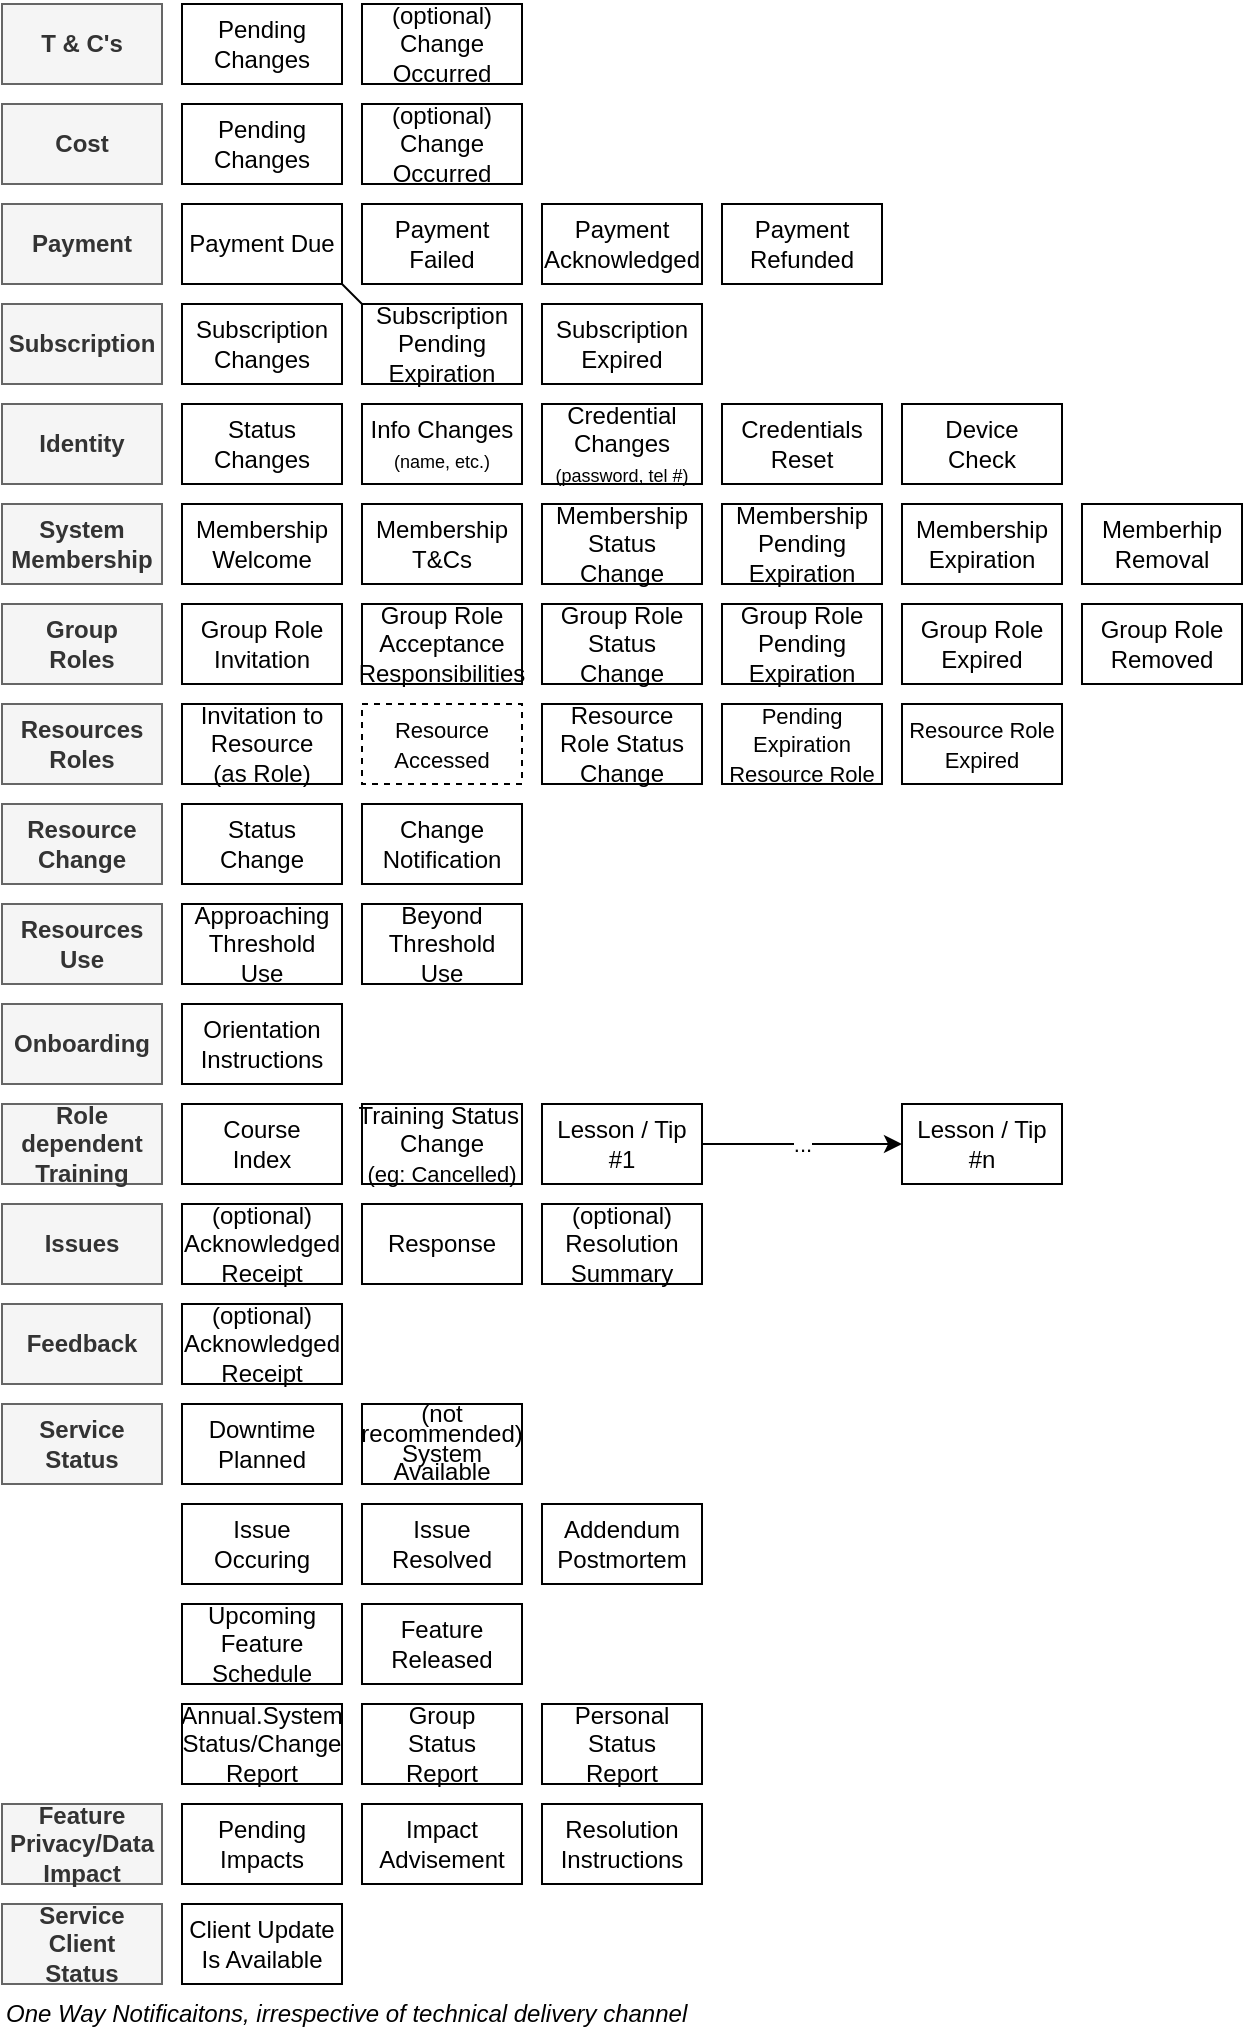 <mxfile version="18.0.2" type="google"><diagram id="g_29MO1cNYQMe4r0VEh6" name="Information/Notifications"><mxGraphModel grid="1" page="1" gridSize="10" guides="1" tooltips="1" connect="1" arrows="1" fold="1" pageScale="1" pageWidth="827" pageHeight="1169" math="0" shadow="0"><root><mxCell id="0"/><mxCell id="1" parent="0"/><mxCell id="Qis3oK2ZNwEPaE39hy7B-1" value="Onboarding" style="rounded=0;whiteSpace=wrap;html=1;fillColor=#f5f5f5;fontColor=#333333;strokeColor=#666666;fontStyle=1" vertex="1" parent="1"><mxGeometry x="120" y="620" width="80" height="40" as="geometry"/></mxCell><mxCell id="Qis3oK2ZNwEPaE39hy7B-2" value="Membership&lt;br&gt;Welcome" style="rounded=0;whiteSpace=wrap;html=1;" vertex="1" parent="1"><mxGeometry x="210" y="370" width="80" height="40" as="geometry"/></mxCell><mxCell id="Qis3oK2ZNwEPaE39hy7B-3" value="Issues" style="rounded=0;whiteSpace=wrap;html=1;fillColor=#f5f5f5;fontColor=#333333;strokeColor=#666666;fontStyle=1" vertex="1" parent="1"><mxGeometry x="120" y="720" width="80" height="40" as="geometry"/></mxCell><mxCell id="Qis3oK2ZNwEPaE39hy7B-4" value="(optional)&lt;br&gt;Acknowledged&lt;br&gt;Receipt" style="rounded=0;whiteSpace=wrap;html=1;" vertex="1" parent="1"><mxGeometry x="210" y="720" width="80" height="40" as="geometry"/></mxCell><mxCell id="Qis3oK2ZNwEPaE39hy7B-5" value="Orientation&lt;br&gt;Instructions" style="rounded=0;whiteSpace=wrap;html=1;" vertex="1" parent="1"><mxGeometry x="210" y="620" width="80" height="40" as="geometry"/></mxCell><mxCell id="Qis3oK2ZNwEPaE39hy7B-6" value="Feedback" style="rounded=0;whiteSpace=wrap;html=1;fillColor=#f5f5f5;fontColor=#333333;strokeColor=#666666;fontStyle=1" vertex="1" parent="1"><mxGeometry x="120" y="770" width="80" height="40" as="geometry"/></mxCell><mxCell id="Qis3oK2ZNwEPaE39hy7B-7" value="(optional)&lt;br&gt;Acknowledged&lt;br&gt;Receipt" style="rounded=0;whiteSpace=wrap;html=1;" vertex="1" parent="1"><mxGeometry x="210" y="770" width="80" height="40" as="geometry"/></mxCell><mxCell id="Qis3oK2ZNwEPaE39hy7B-8" value="Role dependent&lt;br&gt;Training" style="rounded=0;whiteSpace=wrap;html=1;fillColor=#f5f5f5;fontColor=#333333;strokeColor=#666666;fontStyle=1" vertex="1" parent="1"><mxGeometry x="120" y="670" width="80" height="40" as="geometry"/></mxCell><mxCell id="Qis3oK2ZNwEPaE39hy7B-9" value="Course&lt;br&gt;Index" style="rounded=0;whiteSpace=wrap;html=1;" vertex="1" parent="1"><mxGeometry x="210" y="670" width="80" height="40" as="geometry"/></mxCell><mxCell id="Qis3oK2ZNwEPaE39hy7B-10" value="..." style="edgeStyle=orthogonalEdgeStyle;rounded=0;orthogonalLoop=1;jettySize=auto;html=1;entryX=0;entryY=0.5;entryDx=0;entryDy=0;" edge="1" parent="1" source="Qis3oK2ZNwEPaE39hy7B-11" target="Qis3oK2ZNwEPaE39hy7B-12"><mxGeometry relative="1" as="geometry"/></mxCell><mxCell id="Qis3oK2ZNwEPaE39hy7B-11" value="Lesson / Tip #1" style="rounded=0;whiteSpace=wrap;html=1;" vertex="1" parent="1"><mxGeometry x="390" y="670" width="80" height="40" as="geometry"/></mxCell><mxCell id="Qis3oK2ZNwEPaE39hy7B-12" value="Lesson / Tip #n" style="rounded=0;whiteSpace=wrap;html=1;" vertex="1" parent="1"><mxGeometry x="570" y="670" width="80" height="40" as="geometry"/></mxCell><mxCell id="Qis3oK2ZNwEPaE39hy7B-13" value="Service Status" style="rounded=0;whiteSpace=wrap;html=1;fillColor=#f5f5f5;fontColor=#333333;strokeColor=#666666;fontStyle=1" vertex="1" parent="1"><mxGeometry x="120" y="820" width="80" height="40" as="geometry"/></mxCell><mxCell id="Qis3oK2ZNwEPaE39hy7B-14" value="Downtime Planned" style="rounded=0;whiteSpace=wrap;html=1;" vertex="1" parent="1"><mxGeometry x="210" y="820" width="80" height="40" as="geometry"/></mxCell><mxCell id="Qis3oK2ZNwEPaE39hy7B-15" value="Issue Occuring" style="rounded=0;whiteSpace=wrap;html=1;" vertex="1" parent="1"><mxGeometry x="210" y="870" width="80" height="40" as="geometry"/></mxCell><mxCell id="Qis3oK2ZNwEPaE39hy7B-16" value="Issue Resolved" style="rounded=0;whiteSpace=wrap;html=1;" vertex="1" parent="1"><mxGeometry x="300" y="870" width="80" height="40" as="geometry"/></mxCell><mxCell id="Qis3oK2ZNwEPaE39hy7B-17" value="&lt;p style=&quot;line-height: 0.8;&quot;&gt;(not recommended)&lt;br&gt;System Available&lt;/p&gt;" style="rounded=0;whiteSpace=wrap;html=1;" vertex="1" parent="1"><mxGeometry x="300" y="820" width="80" height="40" as="geometry"/></mxCell><mxCell id="Qis3oK2ZNwEPaE39hy7B-18" value="Addendum&lt;br&gt;Postmortem" style="rounded=0;whiteSpace=wrap;html=1;" vertex="1" parent="1"><mxGeometry x="390" y="870" width="80" height="40" as="geometry"/></mxCell><mxCell id="Qis3oK2ZNwEPaE39hy7B-19" value="Upcoming&lt;br&gt;Feature Schedule" style="rounded=0;whiteSpace=wrap;html=1;" vertex="1" parent="1"><mxGeometry x="210" y="920" width="80" height="40" as="geometry"/></mxCell><mxCell id="Qis3oK2ZNwEPaE39hy7B-20" value="Feature Released" style="rounded=0;whiteSpace=wrap;html=1;" vertex="1" parent="1"><mxGeometry x="300" y="920" width="80" height="40" as="geometry"/></mxCell><mxCell id="Qis3oK2ZNwEPaE39hy7B-21" value="Group Role Invitation" style="rounded=0;whiteSpace=wrap;html=1;" vertex="1" parent="1"><mxGeometry x="210" y="420" width="80" height="40" as="geometry"/></mxCell><mxCell id="Qis3oK2ZNwEPaE39hy7B-22" value="Group Role Acceptance Responsibilities" style="rounded=0;whiteSpace=wrap;html=1;" vertex="1" parent="1"><mxGeometry x="300" y="420" width="80" height="40" as="geometry"/></mxCell><mxCell id="Qis3oK2ZNwEPaE39hy7B-23" value="T &amp;amp; C's" style="rounded=0;whiteSpace=wrap;html=1;fillColor=#f5f5f5;fontColor=#333333;strokeColor=#666666;fontStyle=1" vertex="1" parent="1"><mxGeometry x="120" y="120" width="80" height="40" as="geometry"/></mxCell><mxCell id="Qis3oK2ZNwEPaE39hy7B-24" value="Pending Changes" style="rounded=0;whiteSpace=wrap;html=1;" vertex="1" parent="1"><mxGeometry x="210" y="120" width="80" height="40" as="geometry"/></mxCell><mxCell id="Qis3oK2ZNwEPaE39hy7B-25" value="(optional)&lt;br&gt;Change Occurred" style="rounded=0;whiteSpace=wrap;html=1;" vertex="1" parent="1"><mxGeometry x="300" y="120" width="80" height="40" as="geometry"/></mxCell><mxCell id="Qis3oK2ZNwEPaE39hy7B-26" value="Cost" style="rounded=0;whiteSpace=wrap;html=1;fillColor=#f5f5f5;fontColor=#333333;strokeColor=#666666;fontStyle=1" vertex="1" parent="1"><mxGeometry x="120" y="170" width="80" height="40" as="geometry"/></mxCell><mxCell id="Qis3oK2ZNwEPaE39hy7B-27" value="Pending Changes" style="rounded=0;whiteSpace=wrap;html=1;" vertex="1" parent="1"><mxGeometry x="210" y="170" width="80" height="40" as="geometry"/></mxCell><mxCell id="Qis3oK2ZNwEPaE39hy7B-28" value="(optional)&lt;br&gt;Change Occurred" style="rounded=0;whiteSpace=wrap;html=1;" vertex="1" parent="1"><mxGeometry x="300" y="170" width="80" height="40" as="geometry"/></mxCell><mxCell id="Qis3oK2ZNwEPaE39hy7B-29" value="Feature Privacy/Data&lt;br&gt;Impact" style="rounded=0;whiteSpace=wrap;html=1;fillColor=#f5f5f5;fontColor=#333333;strokeColor=#666666;fontStyle=1" vertex="1" parent="1"><mxGeometry x="120" y="1020" width="80" height="40" as="geometry"/></mxCell><mxCell id="Qis3oK2ZNwEPaE39hy7B-30" value="Pending Impacts" style="rounded=0;whiteSpace=wrap;html=1;" vertex="1" parent="1"><mxGeometry x="210" y="1020" width="80" height="40" as="geometry"/></mxCell><mxCell id="Qis3oK2ZNwEPaE39hy7B-31" value="Annual.System Status/Change&lt;br&gt;Report" style="rounded=0;whiteSpace=wrap;html=1;" vertex="1" parent="1"><mxGeometry x="210" y="970" width="80" height="40" as="geometry"/></mxCell><mxCell id="Qis3oK2ZNwEPaE39hy7B-32" value="Resolution&lt;br&gt;Instructions" style="rounded=0;whiteSpace=wrap;html=1;" vertex="1" parent="1"><mxGeometry x="390" y="1020" width="80" height="40" as="geometry"/></mxCell><mxCell id="Qis3oK2ZNwEPaE39hy7B-33" value="Group Role&lt;br&gt;Pending Expiration" style="rounded=0;whiteSpace=wrap;html=1;" vertex="1" parent="1"><mxGeometry x="480" y="420" width="80" height="40" as="geometry"/></mxCell><mxCell id="Qis3oK2ZNwEPaE39hy7B-34" value="Group Role&lt;br&gt;Removed" style="rounded=0;whiteSpace=wrap;html=1;" vertex="1" parent="1"><mxGeometry x="660" y="420" width="80" height="40" as="geometry"/></mxCell><mxCell id="Qis3oK2ZNwEPaE39hy7B-35" value="Membership&lt;br&gt;Pending Expiration" style="rounded=0;whiteSpace=wrap;html=1;" vertex="1" parent="1"><mxGeometry x="480" y="370" width="80" height="40" as="geometry"/></mxCell><mxCell id="Qis3oK2ZNwEPaE39hy7B-36" value="Membership&lt;br&gt;Expiration" style="rounded=0;whiteSpace=wrap;html=1;" vertex="1" parent="1"><mxGeometry x="570" y="370" width="80" height="40" as="geometry"/></mxCell><mxCell id="Qis3oK2ZNwEPaE39hy7B-37" value="Subscription" style="rounded=0;whiteSpace=wrap;html=1;fillColor=#f5f5f5;fontColor=#333333;strokeColor=#666666;fontStyle=1" vertex="1" parent="1"><mxGeometry x="120" y="270" width="80" height="40" as="geometry"/></mxCell><mxCell id="Qis3oK2ZNwEPaE39hy7B-38" value="Subscription&lt;br&gt;Pending&lt;br&gt;Expiration" style="rounded=0;whiteSpace=wrap;html=1;" vertex="1" parent="1"><mxGeometry x="300" y="270" width="80" height="40" as="geometry"/></mxCell><mxCell id="Qis3oK2ZNwEPaE39hy7B-39" value="Subscription&lt;br&gt;Expired" style="rounded=0;whiteSpace=wrap;html=1;" vertex="1" parent="1"><mxGeometry x="390" y="270" width="80" height="40" as="geometry"/></mxCell><mxCell id="Qis3oK2ZNwEPaE39hy7B-40" value="Subscription&lt;br&gt;Changes" style="rounded=0;whiteSpace=wrap;html=1;" vertex="1" parent="1"><mxGeometry x="210" y="270" width="80" height="40" as="geometry"/></mxCell><mxCell id="Qis3oK2ZNwEPaE39hy7B-41" value="Group&lt;br&gt;Roles" style="rounded=0;whiteSpace=wrap;html=1;fillColor=#f5f5f5;fontColor=#333333;strokeColor=#666666;fontStyle=1" vertex="1" parent="1"><mxGeometry x="120" y="420" width="80" height="40" as="geometry"/></mxCell><mxCell id="Qis3oK2ZNwEPaE39hy7B-42" value="Resources&lt;br&gt;Roles" style="rounded=0;whiteSpace=wrap;html=1;fillColor=#f5f5f5;fontColor=#333333;strokeColor=#666666;fontStyle=1" vertex="1" parent="1"><mxGeometry x="120" y="470" width="80" height="40" as="geometry"/></mxCell><mxCell id="Qis3oK2ZNwEPaE39hy7B-43" value="Invitation to Resource &lt;br&gt;(as Role)" style="rounded=0;whiteSpace=wrap;html=1;" vertex="1" parent="1"><mxGeometry x="210" y="470" width="80" height="40" as="geometry"/></mxCell><mxCell id="Qis3oK2ZNwEPaE39hy7B-44" value="&lt;font style=&quot;font-size: 11px&quot;&gt;Pending Expiration Resource Role&lt;/font&gt;" style="rounded=0;whiteSpace=wrap;html=1;" vertex="1" parent="1"><mxGeometry x="480" y="470" width="80" height="40" as="geometry"/></mxCell><mxCell id="Qis3oK2ZNwEPaE39hy7B-45" value="&lt;font style=&quot;font-size: 11px&quot;&gt;Resource Role&lt;br&gt;Expired&lt;br&gt;&lt;/font&gt;" style="rounded=0;whiteSpace=wrap;html=1;" vertex="1" parent="1"><mxGeometry x="570" y="470" width="80" height="40" as="geometry"/></mxCell><mxCell id="Qis3oK2ZNwEPaE39hy7B-46" value="Group Role&lt;br&gt;Expired" style="rounded=0;whiteSpace=wrap;html=1;" vertex="1" parent="1"><mxGeometry x="570" y="420" width="80" height="40" as="geometry"/></mxCell><mxCell id="Qis3oK2ZNwEPaE39hy7B-47" value="Group Role Status Change" style="rounded=0;whiteSpace=wrap;html=1;" vertex="1" parent="1"><mxGeometry x="390" y="420" width="80" height="40" as="geometry"/></mxCell><mxCell id="Qis3oK2ZNwEPaE39hy7B-48" value="Membership Status Change" style="rounded=0;whiteSpace=wrap;html=1;" vertex="1" parent="1"><mxGeometry x="390" y="370" width="80" height="40" as="geometry"/></mxCell><mxCell id="Qis3oK2ZNwEPaE39hy7B-49" value="System&lt;br&gt;Membership" style="rounded=0;whiteSpace=wrap;html=1;fillColor=#f5f5f5;fontColor=#333333;strokeColor=#666666;fontStyle=1" vertex="1" parent="1"><mxGeometry x="120" y="370" width="80" height="40" as="geometry"/></mxCell><mxCell id="Qis3oK2ZNwEPaE39hy7B-50" value="Memberhip&lt;br&gt;Removal" style="rounded=0;whiteSpace=wrap;html=1;" vertex="1" parent="1"><mxGeometry x="660" y="370" width="80" height="40" as="geometry"/></mxCell><mxCell id="Qis3oK2ZNwEPaE39hy7B-51" value="Membership&lt;br&gt;T&amp;amp;Cs" style="rounded=0;whiteSpace=wrap;html=1;" vertex="1" parent="1"><mxGeometry x="300" y="370" width="80" height="40" as="geometry"/></mxCell><mxCell id="Qis3oK2ZNwEPaE39hy7B-52" value="Training&amp;nbsp;Status&amp;nbsp; Change &lt;br&gt;&lt;font style=&quot;font-size: 11px&quot;&gt;(eg: Cancelled)&lt;/font&gt;" style="rounded=0;whiteSpace=wrap;html=1;" vertex="1" parent="1"><mxGeometry x="300" y="670" width="80" height="40" as="geometry"/></mxCell><mxCell id="Qis3oK2ZNwEPaE39hy7B-53" value="Group&lt;br&gt;Status&lt;br&gt;Report" style="rounded=0;whiteSpace=wrap;html=1;" vertex="1" parent="1"><mxGeometry x="300" y="970" width="80" height="40" as="geometry"/></mxCell><mxCell id="Qis3oK2ZNwEPaE39hy7B-54" value="Personal&lt;br&gt;Status &lt;br&gt;Report" style="rounded=0;whiteSpace=wrap;html=1;" vertex="1" parent="1"><mxGeometry x="390" y="970" width="80" height="40" as="geometry"/></mxCell><mxCell id="Qis3oK2ZNwEPaE39hy7B-55" value="Payment" style="rounded=0;whiteSpace=wrap;html=1;fillColor=#f5f5f5;fontColor=#333333;strokeColor=#666666;fontStyle=1" vertex="1" parent="1"><mxGeometry x="120" y="220" width="80" height="40" as="geometry"/></mxCell><mxCell id="Qis3oK2ZNwEPaE39hy7B-56" style="rounded=0;orthogonalLoop=1;jettySize=auto;html=1;entryX=0;entryY=0;entryDx=0;entryDy=0;exitX=1;exitY=1;exitDx=0;exitDy=0;endArrow=none;endFill=0;" edge="1" parent="1" source="Qis3oK2ZNwEPaE39hy7B-57" target="Qis3oK2ZNwEPaE39hy7B-38"><mxGeometry relative="1" as="geometry"/></mxCell><mxCell id="Qis3oK2ZNwEPaE39hy7B-57" value="Payment Due" style="rounded=0;whiteSpace=wrap;html=1;" vertex="1" parent="1"><mxGeometry x="210" y="220" width="80" height="40" as="geometry"/></mxCell><mxCell id="Qis3oK2ZNwEPaE39hy7B-58" value="Payment Failed" style="rounded=0;whiteSpace=wrap;html=1;" vertex="1" parent="1"><mxGeometry x="300" y="220" width="80" height="40" as="geometry"/></mxCell><mxCell id="Qis3oK2ZNwEPaE39hy7B-59" value="Payment Acknowledged" style="rounded=0;whiteSpace=wrap;html=1;" vertex="1" parent="1"><mxGeometry x="390" y="220" width="80" height="40" as="geometry"/></mxCell><mxCell id="Qis3oK2ZNwEPaE39hy7B-60" value="Payment Refunded" style="rounded=0;whiteSpace=wrap;html=1;" vertex="1" parent="1"><mxGeometry x="480" y="220" width="80" height="40" as="geometry"/></mxCell><mxCell id="Qis3oK2ZNwEPaE39hy7B-61" value="Impact Advisement" style="rounded=0;whiteSpace=wrap;html=1;" vertex="1" parent="1"><mxGeometry x="300" y="1020" width="80" height="40" as="geometry"/></mxCell><mxCell id="Qis3oK2ZNwEPaE39hy7B-62" value="Identity" style="rounded=0;whiteSpace=wrap;html=1;fillColor=#f5f5f5;fontColor=#333333;strokeColor=#666666;fontStyle=1" vertex="1" parent="1"><mxGeometry x="120" y="320" width="80" height="40" as="geometry"/></mxCell><mxCell id="Qis3oK2ZNwEPaE39hy7B-63" value="Device &lt;br&gt;Check" style="rounded=0;whiteSpace=wrap;html=1;" vertex="1" parent="1"><mxGeometry x="570" y="320" width="80" height="40" as="geometry"/></mxCell><mxCell id="Qis3oK2ZNwEPaE39hy7B-64" value="Info Changes&lt;br&gt;&lt;font style=&quot;font-size: 9px&quot;&gt;(name, etc.)&lt;/font&gt;" style="rounded=0;whiteSpace=wrap;html=1;" vertex="1" parent="1"><mxGeometry x="300" y="320" width="80" height="40" as="geometry"/></mxCell><mxCell id="Qis3oK2ZNwEPaE39hy7B-65" value="Status Changes" style="rounded=0;whiteSpace=wrap;html=1;" vertex="1" parent="1"><mxGeometry x="210" y="320" width="80" height="40" as="geometry"/></mxCell><mxCell id="Qis3oK2ZNwEPaE39hy7B-66" value="Credential Changes&lt;br&gt;&lt;font style=&quot;font-size: 9px&quot;&gt;(password, tel #)&lt;/font&gt;" style="rounded=0;whiteSpace=wrap;html=1;" vertex="1" parent="1"><mxGeometry x="390" y="320" width="80" height="40" as="geometry"/></mxCell><mxCell id="Qis3oK2ZNwEPaE39hy7B-67" value="Credentials Reset" style="rounded=0;whiteSpace=wrap;html=1;" vertex="1" parent="1"><mxGeometry x="480" y="320" width="80" height="40" as="geometry"/></mxCell><mxCell id="Qis3oK2ZNwEPaE39hy7B-68" value="Response" style="rounded=0;whiteSpace=wrap;html=1;" vertex="1" parent="1"><mxGeometry x="300" y="720" width="80" height="40" as="geometry"/></mxCell><mxCell id="Qis3oK2ZNwEPaE39hy7B-69" value="(optional)&lt;br&gt;Resolution Summary" style="rounded=0;whiteSpace=wrap;html=1;" vertex="1" parent="1"><mxGeometry x="390" y="720" width="80" height="40" as="geometry"/></mxCell><mxCell id="Qis3oK2ZNwEPaE39hy7B-70" value="Service Client&lt;br&gt;Status" style="rounded=0;whiteSpace=wrap;html=1;fillColor=#f5f5f5;fontColor=#333333;strokeColor=#666666;fontStyle=1" vertex="1" parent="1"><mxGeometry x="120" y="1070" width="80" height="40" as="geometry"/></mxCell><mxCell id="Qis3oK2ZNwEPaE39hy7B-71" value="Client Update Is Available" style="rounded=0;whiteSpace=wrap;html=1;" vertex="1" parent="1"><mxGeometry x="210" y="1070" width="80" height="40" as="geometry"/></mxCell><mxCell id="Qis3oK2ZNwEPaE39hy7B-72" value="One Way Notificaitons, irrespective of technical delivery channel" style="text;html=1;strokeColor=none;fillColor=none;align=left;verticalAlign=middle;whiteSpace=wrap;rounded=0;fontStyle=2" vertex="1" parent="1"><mxGeometry x="120" y="1120" width="600" height="10" as="geometry"/></mxCell><mxCell id="Qis3oK2ZNwEPaE39hy7B-73" value="Change Notification" style="rounded=0;whiteSpace=wrap;html=1;" vertex="1" parent="1"><mxGeometry x="300" y="520" width="80" height="40" as="geometry"/></mxCell><mxCell id="Qis3oK2ZNwEPaE39hy7B-75" value="Resource&lt;br&gt;Change" style="rounded=0;whiteSpace=wrap;html=1;fillColor=#f5f5f5;fontColor=#333333;strokeColor=#666666;fontStyle=1" vertex="1" parent="1"><mxGeometry x="120" y="520" width="80" height="40" as="geometry"/></mxCell><mxCell id="Qis3oK2ZNwEPaE39hy7B-76" value="Status Change" style="rounded=0;whiteSpace=wrap;html=1;" vertex="1" parent="1"><mxGeometry x="210" y="520" width="80" height="40" as="geometry"/></mxCell><mxCell id="Qis3oK2ZNwEPaE39hy7B-77" value="&lt;font style=&quot;font-size: 11px&quot;&gt;Resource Accessed&lt;/font&gt;" style="rounded=0;whiteSpace=wrap;html=1;dashed=1;" vertex="1" parent="1"><mxGeometry x="300" y="470" width="80" height="40" as="geometry"/></mxCell><mxCell id="Qis3oK2ZNwEPaE39hy7B-78" value="Resource Role Status Change" style="rounded=0;whiteSpace=wrap;html=1;" vertex="1" parent="1"><mxGeometry x="390" y="470" width="80" height="40" as="geometry"/></mxCell><mxCell id="YZbi4w1ZoGrJjV4TEVU9-1" value="Resources&lt;br&gt;Use" style="rounded=0;whiteSpace=wrap;html=1;fillColor=#f5f5f5;fontColor=#333333;strokeColor=#666666;fontStyle=1" vertex="1" parent="1"><mxGeometry x="120" y="570" width="80" height="40" as="geometry"/></mxCell><mxCell id="YZbi4w1ZoGrJjV4TEVU9-2" value="Approaching&lt;br&gt;Threshold Use" style="rounded=0;whiteSpace=wrap;html=1;" vertex="1" parent="1"><mxGeometry x="210" y="570" width="80" height="40" as="geometry"/></mxCell><mxCell id="YZbi4w1ZoGrJjV4TEVU9-3" value="Beyond&lt;br&gt;Threshold Use" style="rounded=0;whiteSpace=wrap;html=1;" vertex="1" parent="1"><mxGeometry x="300" y="570" width="80" height="40" as="geometry"/></mxCell></root></mxGraphModel></diagram></mxfile>